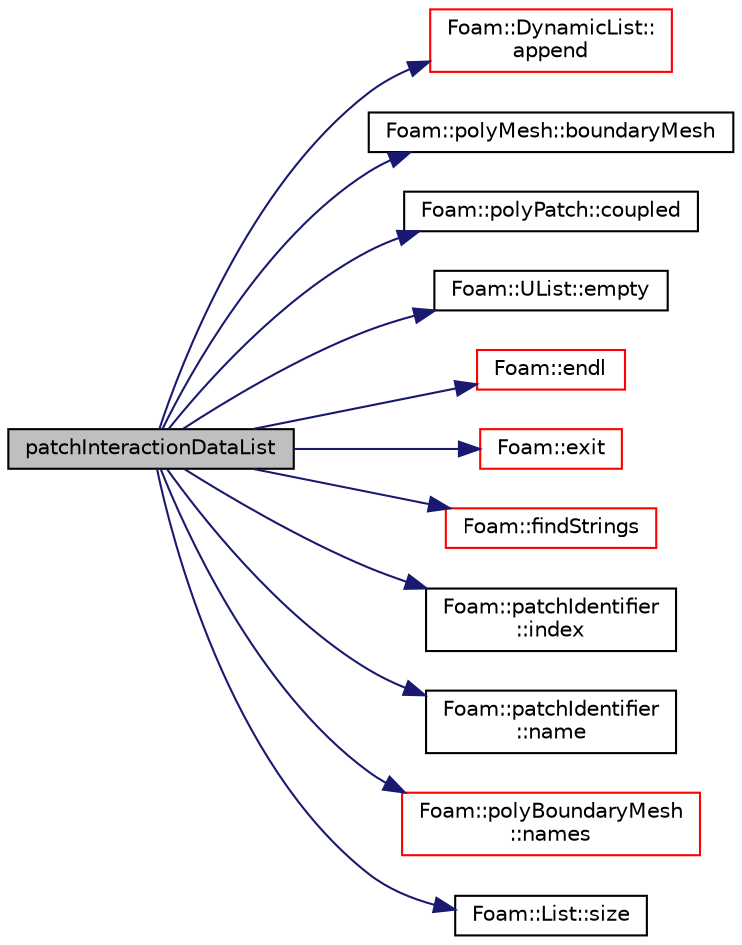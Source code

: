 digraph "patchInteractionDataList"
{
  bgcolor="transparent";
  edge [fontname="Helvetica",fontsize="10",labelfontname="Helvetica",labelfontsize="10"];
  node [fontname="Helvetica",fontsize="10",shape=record];
  rankdir="LR";
  Node1 [label="patchInteractionDataList",height=0.2,width=0.4,color="black", fillcolor="grey75", style="filled", fontcolor="black"];
  Node1 -> Node2 [color="midnightblue",fontsize="10",style="solid",fontname="Helvetica"];
  Node2 [label="Foam::DynamicList::\lappend",height=0.2,width=0.4,color="red",URL="$a00604.html#a7b67b42af715604376ad63a681dee6d8",tooltip="Append an element at the end of the list. "];
  Node1 -> Node3 [color="midnightblue",fontsize="10",style="solid",fontname="Helvetica"];
  Node3 [label="Foam::polyMesh::boundaryMesh",height=0.2,width=0.4,color="black",URL="$a01916.html#a6b7f5ba89250dbd7a1c6c7860ab60fe3",tooltip="Return boundary mesh. "];
  Node1 -> Node4 [color="midnightblue",fontsize="10",style="solid",fontname="Helvetica"];
  Node4 [label="Foam::polyPatch::coupled",height=0.2,width=0.4,color="black",URL="$a01933.html#acffd678e538fc569f301aacdb4f019b7",tooltip="Return true if this patch is geometrically coupled (i.e. faces and. "];
  Node1 -> Node5 [color="midnightblue",fontsize="10",style="solid",fontname="Helvetica"];
  Node5 [label="Foam::UList::empty",height=0.2,width=0.4,color="black",URL="$a02731.html#ac6e61de369e994009e36f344f99c15ad",tooltip="Return true if the UList is empty (ie, size() is zero). "];
  Node1 -> Node6 [color="midnightblue",fontsize="10",style="solid",fontname="Helvetica"];
  Node6 [label="Foam::endl",height=0.2,width=0.4,color="red",URL="$a10725.html#a2db8fe02a0d3909e9351bb4275b23ce4",tooltip="Add newline and flush stream. "];
  Node1 -> Node7 [color="midnightblue",fontsize="10",style="solid",fontname="Helvetica"];
  Node7 [label="Foam::exit",height=0.2,width=0.4,color="red",URL="$a10725.html#a06ca7250d8e89caf05243ec094843642"];
  Node1 -> Node8 [color="midnightblue",fontsize="10",style="solid",fontname="Helvetica"];
  Node8 [label="Foam::findStrings",height=0.2,width=0.4,color="red",URL="$a10725.html#a24d78dbd0055269ca2a05f27a1edebff",tooltip="Return true if string matches one of the regular expressions. "];
  Node1 -> Node9 [color="midnightblue",fontsize="10",style="solid",fontname="Helvetica"];
  Node9 [label="Foam::patchIdentifier\l::index",height=0.2,width=0.4,color="black",URL="$a01799.html#a7d1e8acadb27bd2b4e61457d47b71b6f",tooltip="Return the index of this patch in the boundaryMesh. "];
  Node1 -> Node10 [color="midnightblue",fontsize="10",style="solid",fontname="Helvetica"];
  Node10 [label="Foam::patchIdentifier\l::name",height=0.2,width=0.4,color="black",URL="$a01799.html#a75b72488d2e82151b025744974919d5d",tooltip="Return name. "];
  Node1 -> Node11 [color="midnightblue",fontsize="10",style="solid",fontname="Helvetica"];
  Node11 [label="Foam::polyBoundaryMesh\l::names",height=0.2,width=0.4,color="red",URL="$a01910.html#a627bcef4e891104ff8192574b673920b",tooltip="Return a list of patch names. "];
  Node1 -> Node12 [color="midnightblue",fontsize="10",style="solid",fontname="Helvetica"];
  Node12 [label="Foam::List::size",height=0.2,width=0.4,color="black",URL="$a01364.html#a8a5f6fa29bd4b500caf186f60245b384",tooltip="Override size to be inconsistent with allocated storage. "];
}
